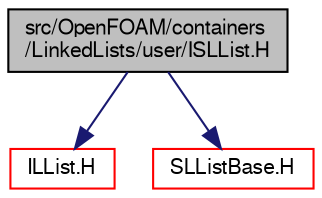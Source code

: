 digraph "src/OpenFOAM/containers/LinkedLists/user/ISLList.H"
{
  bgcolor="transparent";
  edge [fontname="FreeSans",fontsize="10",labelfontname="FreeSans",labelfontsize="10"];
  node [fontname="FreeSans",fontsize="10",shape=record];
  Node0 [label="src/OpenFOAM/containers\l/LinkedLists/user/ISLList.H",height=0.2,width=0.4,color="black", fillcolor="grey75", style="filled", fontcolor="black"];
  Node0 -> Node1 [color="midnightblue",fontsize="10",style="solid",fontname="FreeSans"];
  Node1 [label="ILList.H",height=0.2,width=0.4,color="red",URL="$a08519.html"];
  Node0 -> Node10 [color="midnightblue",fontsize="10",style="solid",fontname="FreeSans"];
  Node10 [label="SLListBase.H",height=0.2,width=0.4,color="red",URL="$a08564.html"];
}
